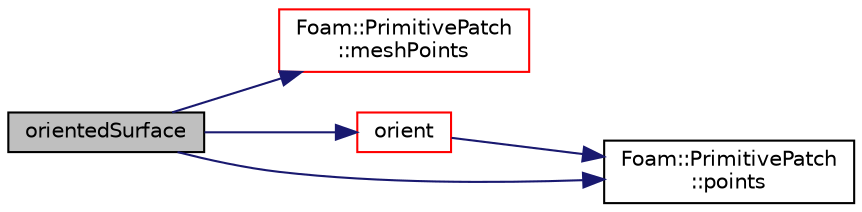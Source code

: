 digraph "orientedSurface"
{
  bgcolor="transparent";
  edge [fontname="Helvetica",fontsize="10",labelfontname="Helvetica",labelfontsize="10"];
  node [fontname="Helvetica",fontsize="10",shape=record];
  rankdir="LR";
  Node1 [label="orientedSurface",height=0.2,width=0.4,color="black", fillcolor="grey75", style="filled", fontcolor="black"];
  Node1 -> Node2 [color="midnightblue",fontsize="10",style="solid",fontname="Helvetica"];
  Node2 [label="Foam::PrimitivePatch\l::meshPoints",height=0.2,width=0.4,color="red",URL="$a02021.html#ae4935f85c38392518565dd7c666e3caf",tooltip="Return labelList of mesh points in patch. They are constructed. "];
  Node1 -> Node3 [color="midnightblue",fontsize="10",style="solid",fontname="Helvetica"];
  Node3 [label="orient",height=0.2,width=0.4,color="red",URL="$a01767.html#a24de2700bb5da99aae8a5676746c058b",tooltip="Flip faces such that normals are consistent with point: "];
  Node3 -> Node4 [color="midnightblue",fontsize="10",style="solid",fontname="Helvetica"];
  Node4 [label="Foam::PrimitivePatch\l::points",height=0.2,width=0.4,color="black",URL="$a02021.html#a1f42f31bcf706357682dcf097255b544",tooltip="Return reference to global points. "];
  Node1 -> Node4 [color="midnightblue",fontsize="10",style="solid",fontname="Helvetica"];
}
